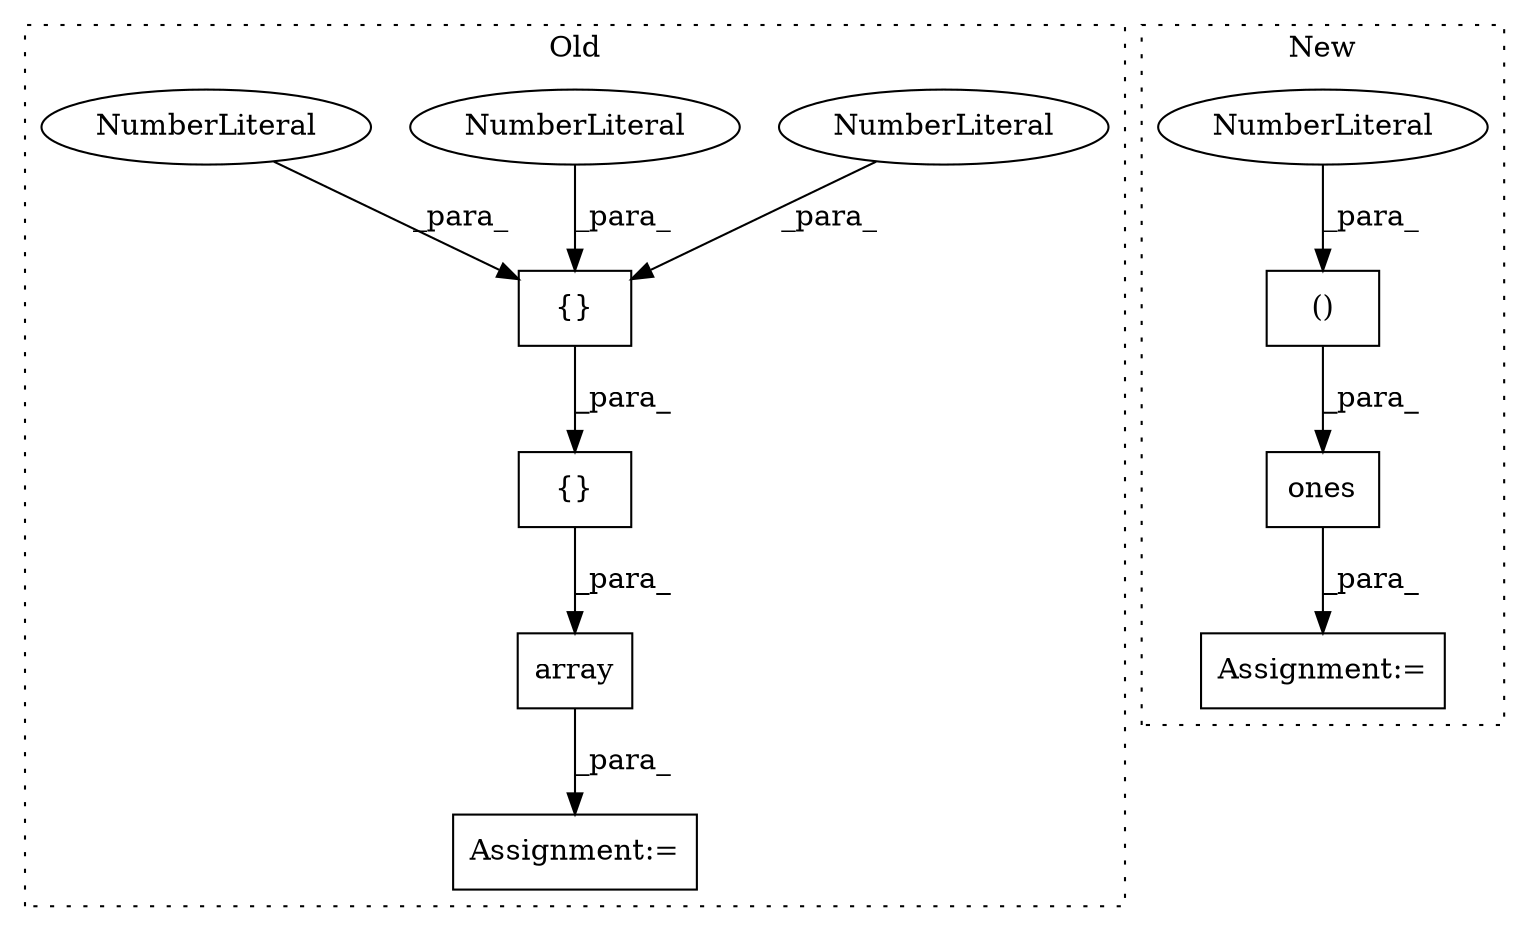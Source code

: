 digraph G {
subgraph cluster0 {
1 [label="array" a="32" s="206,249" l="6,1" shape="box"];
3 [label="Assignment:=" a="7" s="199" l="1" shape="box"];
7 [label="{}" a="4" s="241,247" l="1,1" shape="box"];
8 [label="NumberLiteral" a="34" s="242" l="1" shape="ellipse"];
9 [label="{}" a="4" s="223,248" l="1,1" shape="box"];
10 [label="NumberLiteral" a="34" s="244" l="1" shape="ellipse"];
11 [label="NumberLiteral" a="34" s="246" l="1" shape="ellipse"];
label = "Old";
style="dotted";
}
subgraph cluster1 {
2 [label="ones" a="32" s="314,353" l="10,2" shape="box"];
4 [label="Assignment:=" a="7" s="307" l="1" shape="box"];
5 [label="()" a="106" s="324" l="29" shape="box"];
6 [label="NumberLiteral" a="34" s="324" l="1" shape="ellipse"];
label = "New";
style="dotted";
}
1 -> 3 [label="_para_"];
2 -> 4 [label="_para_"];
5 -> 2 [label="_para_"];
6 -> 5 [label="_para_"];
7 -> 9 [label="_para_"];
8 -> 7 [label="_para_"];
9 -> 1 [label="_para_"];
10 -> 7 [label="_para_"];
11 -> 7 [label="_para_"];
}